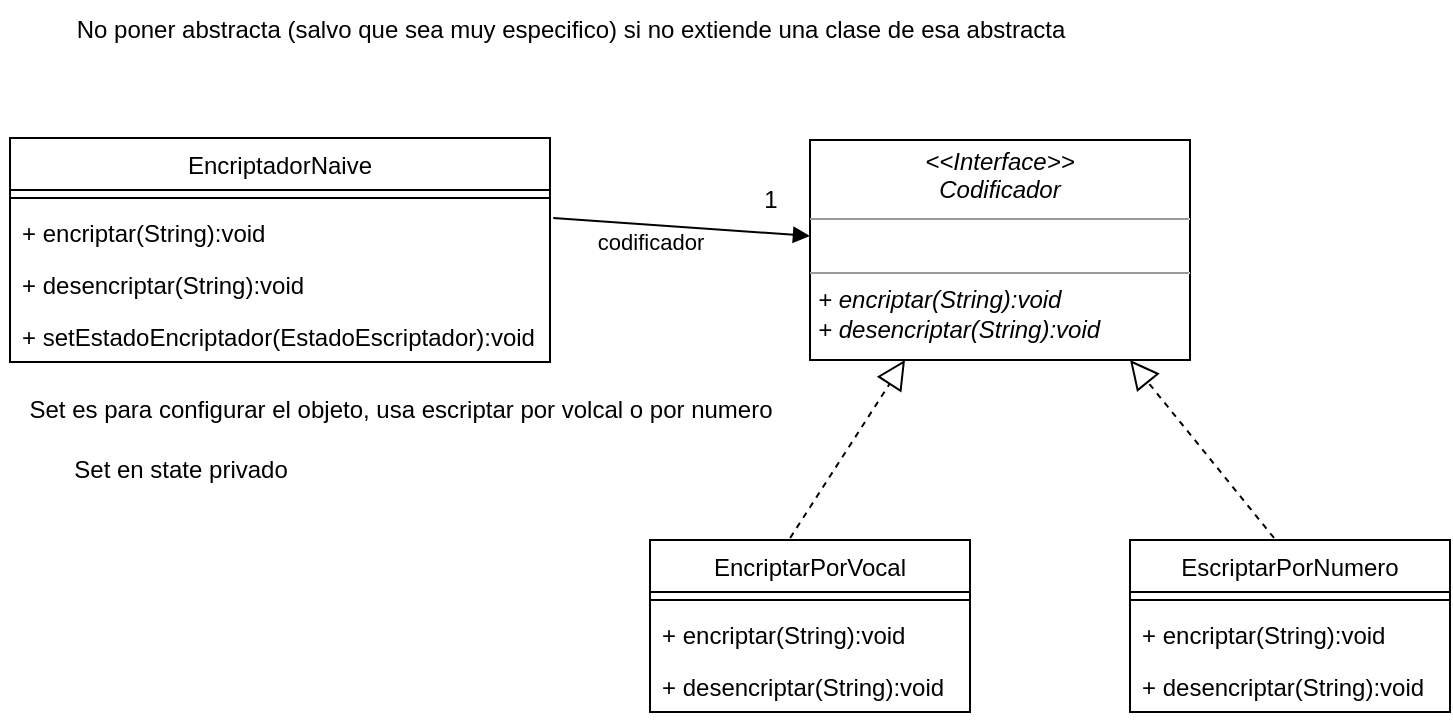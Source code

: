 <mxfile version="20.5.3" type="github">
  <diagram id="C5RBs43oDa-KdzZeNtuy" name="Page-1">
    <mxGraphModel dx="1695" dy="450" grid="1" gridSize="10" guides="1" tooltips="1" connect="1" arrows="1" fold="1" page="1" pageScale="1" pageWidth="827" pageHeight="1169" math="0" shadow="0">
      <root>
        <mxCell id="WIyWlLk6GJQsqaUBKTNV-0" />
        <mxCell id="WIyWlLk6GJQsqaUBKTNV-1" parent="WIyWlLk6GJQsqaUBKTNV-0" />
        <mxCell id="_ivvo_BZTXWwrBM0a686-4" value="&lt;p style=&quot;margin:0px;margin-top:4px;text-align:center;&quot;&gt;&lt;i&gt;&amp;lt;&amp;lt;Interface&amp;gt;&amp;gt;&lt;br&gt;Codificador&lt;/i&gt;&lt;/p&gt;&lt;hr size=&quot;1&quot;&gt;&lt;p style=&quot;margin:0px;margin-left:4px;&quot;&gt;&lt;i&gt;&lt;br&gt;&lt;/i&gt;&lt;/p&gt;&lt;hr size=&quot;1&quot;&gt;&lt;p style=&quot;margin:0px;margin-left:4px;&quot;&gt;&lt;i&gt;+ encriptar(String):void&lt;/i&gt;&lt;/p&gt;&lt;p style=&quot;margin:0px;margin-left:4px;&quot;&gt;&lt;i&gt;+ desencriptar(String):void&lt;/i&gt;&lt;/p&gt;" style="verticalAlign=top;align=left;overflow=fill;fontSize=12;fontFamily=Helvetica;html=1;" parent="WIyWlLk6GJQsqaUBKTNV-1" vertex="1">
          <mxGeometry x="400" y="120" width="190" height="110" as="geometry" />
        </mxCell>
        <mxCell id="_ivvo_BZTXWwrBM0a686-5" value="EncriptadorNaive" style="swimlane;fontStyle=0;align=center;verticalAlign=top;childLayout=stackLayout;horizontal=1;startSize=26;horizontalStack=0;resizeParent=1;resizeParentMax=0;resizeLast=0;collapsible=1;marginBottom=0;" parent="WIyWlLk6GJQsqaUBKTNV-1" vertex="1">
          <mxGeometry y="119" width="270" height="112" as="geometry" />
        </mxCell>
        <mxCell id="_ivvo_BZTXWwrBM0a686-7" value="" style="line;strokeWidth=1;fillColor=none;align=left;verticalAlign=middle;spacingTop=-1;spacingLeft=3;spacingRight=3;rotatable=0;labelPosition=right;points=[];portConstraint=eastwest;strokeColor=inherit;" parent="_ivvo_BZTXWwrBM0a686-5" vertex="1">
          <mxGeometry y="26" width="270" height="8" as="geometry" />
        </mxCell>
        <mxCell id="_ivvo_BZTXWwrBM0a686-8" value="+ encriptar(String):void" style="text;strokeColor=none;fillColor=none;align=left;verticalAlign=top;spacingLeft=4;spacingRight=4;overflow=hidden;rotatable=0;points=[[0,0.5],[1,0.5]];portConstraint=eastwest;" parent="_ivvo_BZTXWwrBM0a686-5" vertex="1">
          <mxGeometry y="34" width="270" height="26" as="geometry" />
        </mxCell>
        <mxCell id="_ivvo_BZTXWwrBM0a686-9" value="+ desencriptar(String):void" style="text;strokeColor=none;fillColor=none;align=left;verticalAlign=top;spacingLeft=4;spacingRight=4;overflow=hidden;rotatable=0;points=[[0,0.5],[1,0.5]];portConstraint=eastwest;" parent="_ivvo_BZTXWwrBM0a686-5" vertex="1">
          <mxGeometry y="60" width="270" height="26" as="geometry" />
        </mxCell>
        <mxCell id="PS08aVub-pZBoQ652asR-0" value="+ setEstadoEncriptador(EstadoEscriptador):void" style="text;strokeColor=none;fillColor=none;align=left;verticalAlign=top;spacingLeft=4;spacingRight=4;overflow=hidden;rotatable=0;points=[[0,0.5],[1,0.5]];portConstraint=eastwest;" vertex="1" parent="_ivvo_BZTXWwrBM0a686-5">
          <mxGeometry y="86" width="270" height="26" as="geometry" />
        </mxCell>
        <mxCell id="_ivvo_BZTXWwrBM0a686-17" value="codificador" style="html=1;verticalAlign=bottom;endArrow=block;rounded=0;exitX=1.006;exitY=0.231;exitDx=0;exitDy=0;exitPerimeter=0;entryX=0;entryY=0.436;entryDx=0;entryDy=0;entryPerimeter=0;" parent="WIyWlLk6GJQsqaUBKTNV-1" source="_ivvo_BZTXWwrBM0a686-8" target="_ivvo_BZTXWwrBM0a686-4" edge="1">
          <mxGeometry x="-0.227" y="-18" width="80" relative="1" as="geometry">
            <mxPoint x="240" y="162.5" as="sourcePoint" />
            <mxPoint x="320" y="162.5" as="targetPoint" />
            <mxPoint as="offset" />
          </mxGeometry>
        </mxCell>
        <mxCell id="_ivvo_BZTXWwrBM0a686-18" value="1" style="text;html=1;align=center;verticalAlign=middle;resizable=0;points=[];autosize=1;strokeColor=none;fillColor=none;" parent="WIyWlLk6GJQsqaUBKTNV-1" vertex="1">
          <mxGeometry x="365" y="135" width="30" height="30" as="geometry" />
        </mxCell>
        <mxCell id="_ivvo_BZTXWwrBM0a686-19" value="EncriptarPorVocal" style="swimlane;fontStyle=0;align=center;verticalAlign=top;childLayout=stackLayout;horizontal=1;startSize=26;horizontalStack=0;resizeParent=1;resizeParentMax=0;resizeLast=0;collapsible=1;marginBottom=0;" parent="WIyWlLk6GJQsqaUBKTNV-1" vertex="1">
          <mxGeometry x="320" y="320" width="160" height="86" as="geometry" />
        </mxCell>
        <mxCell id="_ivvo_BZTXWwrBM0a686-21" value="" style="line;strokeWidth=1;fillColor=none;align=left;verticalAlign=middle;spacingTop=-1;spacingLeft=3;spacingRight=3;rotatable=0;labelPosition=right;points=[];portConstraint=eastwest;strokeColor=inherit;" parent="_ivvo_BZTXWwrBM0a686-19" vertex="1">
          <mxGeometry y="26" width="160" height="8" as="geometry" />
        </mxCell>
        <mxCell id="_ivvo_BZTXWwrBM0a686-24" value="+ encriptar(String):void" style="text;strokeColor=none;fillColor=none;align=left;verticalAlign=top;spacingLeft=4;spacingRight=4;overflow=hidden;rotatable=0;points=[[0,0.5],[1,0.5]];portConstraint=eastwest;" parent="_ivvo_BZTXWwrBM0a686-19" vertex="1">
          <mxGeometry y="34" width="160" height="26" as="geometry" />
        </mxCell>
        <mxCell id="_ivvo_BZTXWwrBM0a686-25" value="+ desencriptar(String):void" style="text;strokeColor=none;fillColor=none;align=left;verticalAlign=top;spacingLeft=4;spacingRight=4;overflow=hidden;rotatable=0;points=[[0,0.5],[1,0.5]];portConstraint=eastwest;" parent="_ivvo_BZTXWwrBM0a686-19" vertex="1">
          <mxGeometry y="60" width="160" height="26" as="geometry" />
        </mxCell>
        <mxCell id="_ivvo_BZTXWwrBM0a686-26" value="EscriptarPorNumero" style="swimlane;fontStyle=0;align=center;verticalAlign=top;childLayout=stackLayout;horizontal=1;startSize=26;horizontalStack=0;resizeParent=1;resizeParentMax=0;resizeLast=0;collapsible=1;marginBottom=0;" parent="WIyWlLk6GJQsqaUBKTNV-1" vertex="1">
          <mxGeometry x="560" y="320" width="160" height="86" as="geometry" />
        </mxCell>
        <mxCell id="_ivvo_BZTXWwrBM0a686-27" value="" style="line;strokeWidth=1;fillColor=none;align=left;verticalAlign=middle;spacingTop=-1;spacingLeft=3;spacingRight=3;rotatable=0;labelPosition=right;points=[];portConstraint=eastwest;strokeColor=inherit;" parent="_ivvo_BZTXWwrBM0a686-26" vertex="1">
          <mxGeometry y="26" width="160" height="8" as="geometry" />
        </mxCell>
        <mxCell id="_ivvo_BZTXWwrBM0a686-28" value="+ encriptar(String):void" style="text;strokeColor=none;fillColor=none;align=left;verticalAlign=top;spacingLeft=4;spacingRight=4;overflow=hidden;rotatable=0;points=[[0,0.5],[1,0.5]];portConstraint=eastwest;" parent="_ivvo_BZTXWwrBM0a686-26" vertex="1">
          <mxGeometry y="34" width="160" height="26" as="geometry" />
        </mxCell>
        <mxCell id="_ivvo_BZTXWwrBM0a686-29" value="+ desencriptar(String):void" style="text;strokeColor=none;fillColor=none;align=left;verticalAlign=top;spacingLeft=4;spacingRight=4;overflow=hidden;rotatable=0;points=[[0,0.5],[1,0.5]];portConstraint=eastwest;" parent="_ivvo_BZTXWwrBM0a686-26" vertex="1">
          <mxGeometry y="60" width="160" height="26" as="geometry" />
        </mxCell>
        <mxCell id="_ivvo_BZTXWwrBM0a686-30" value="" style="endArrow=block;dashed=1;endFill=0;endSize=12;html=1;rounded=0;exitX=0.438;exitY=-0.012;exitDx=0;exitDy=0;exitPerimeter=0;entryX=0.25;entryY=1;entryDx=0;entryDy=0;" parent="WIyWlLk6GJQsqaUBKTNV-1" source="_ivvo_BZTXWwrBM0a686-19" target="_ivvo_BZTXWwrBM0a686-4" edge="1">
          <mxGeometry width="160" relative="1" as="geometry">
            <mxPoint x="334" y="280" as="sourcePoint" />
            <mxPoint x="494" y="280" as="targetPoint" />
          </mxGeometry>
        </mxCell>
        <mxCell id="_ivvo_BZTXWwrBM0a686-31" value="" style="endArrow=block;dashed=1;endFill=0;endSize=12;html=1;rounded=0;exitX=0.45;exitY=-0.012;exitDx=0;exitDy=0;exitPerimeter=0;" parent="WIyWlLk6GJQsqaUBKTNV-1" source="_ivvo_BZTXWwrBM0a686-26" edge="1">
          <mxGeometry width="160" relative="1" as="geometry">
            <mxPoint x="550" y="270" as="sourcePoint" />
            <mxPoint x="560" y="230" as="targetPoint" />
          </mxGeometry>
        </mxCell>
        <mxCell id="PS08aVub-pZBoQ652asR-1" value="No poner abstracta (salvo que sea muy especifico) si no extiende una clase de esa abstracta" style="text;html=1;align=center;verticalAlign=middle;resizable=0;points=[];autosize=1;strokeColor=none;fillColor=none;" vertex="1" parent="WIyWlLk6GJQsqaUBKTNV-1">
          <mxGeometry x="20" y="50" width="520" height="30" as="geometry" />
        </mxCell>
        <mxCell id="PS08aVub-pZBoQ652asR-2" value="Set es para configurar el objeto, usa escriptar por volcal o por numero" style="text;html=1;align=center;verticalAlign=middle;resizable=0;points=[];autosize=1;strokeColor=none;fillColor=none;" vertex="1" parent="WIyWlLk6GJQsqaUBKTNV-1">
          <mxGeometry x="-5" y="240" width="400" height="30" as="geometry" />
        </mxCell>
        <mxCell id="PS08aVub-pZBoQ652asR-3" value="Set en state privado" style="text;html=1;align=center;verticalAlign=middle;resizable=0;points=[];autosize=1;strokeColor=none;fillColor=none;" vertex="1" parent="WIyWlLk6GJQsqaUBKTNV-1">
          <mxGeometry x="20" y="270" width="130" height="30" as="geometry" />
        </mxCell>
      </root>
    </mxGraphModel>
  </diagram>
</mxfile>
